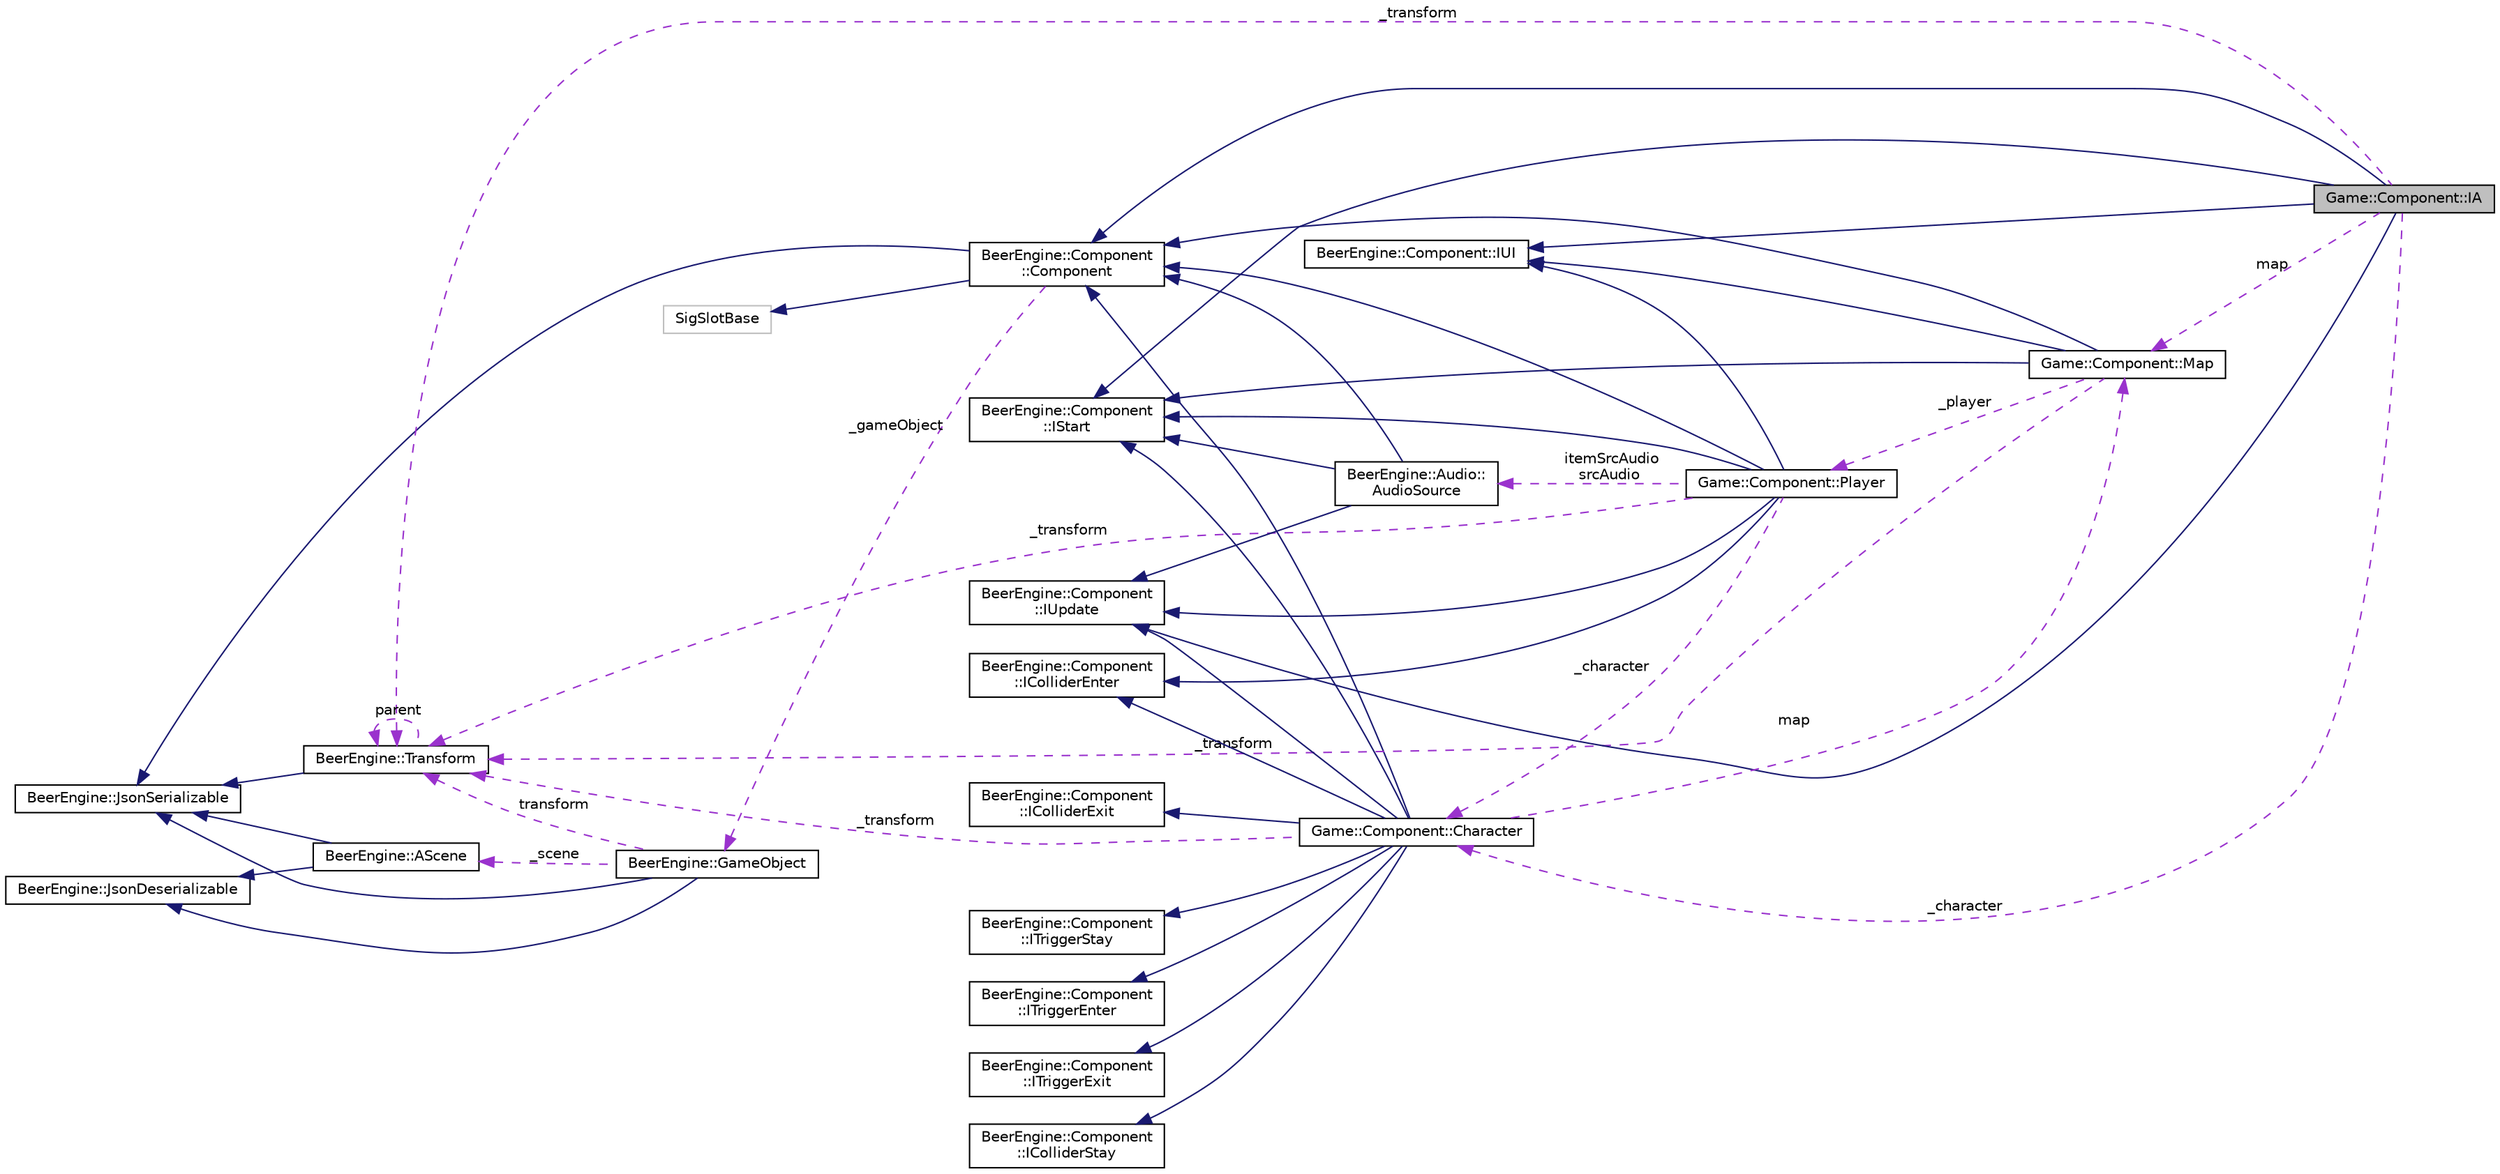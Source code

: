 digraph "Game::Component::IA"
{
  edge [fontname="Helvetica",fontsize="10",labelfontname="Helvetica",labelfontsize="10"];
  node [fontname="Helvetica",fontsize="10",shape=record];
  rankdir="LR";
  Node7 [label="Game::Component::IA",height=0.2,width=0.4,color="black", fillcolor="grey75", style="filled", fontcolor="black"];
  Node8 -> Node7 [dir="back",color="midnightblue",fontsize="10",style="solid"];
  Node8 [label="BeerEngine::Component\l::Component",height=0.2,width=0.4,color="black", fillcolor="white", style="filled",URL="$class_beer_engine_1_1_component_1_1_component.html"];
  Node9 -> Node8 [dir="back",color="midnightblue",fontsize="10",style="solid"];
  Node9 [label="BeerEngine::JsonSerializable",height=0.2,width=0.4,color="black", fillcolor="white", style="filled",URL="$class_beer_engine_1_1_json_serializable.html"];
  Node10 -> Node8 [dir="back",color="midnightblue",fontsize="10",style="solid"];
  Node10 [label="SigSlotBase",height=0.2,width=0.4,color="grey75", fillcolor="white", style="filled"];
  Node11 -> Node8 [dir="back",color="darkorchid3",fontsize="10",style="dashed",label=" _gameObject" ];
  Node11 [label="BeerEngine::GameObject",height=0.2,width=0.4,color="black", fillcolor="white", style="filled",URL="$class_beer_engine_1_1_game_object.html"];
  Node9 -> Node11 [dir="back",color="midnightblue",fontsize="10",style="solid"];
  Node12 -> Node11 [dir="back",color="midnightblue",fontsize="10",style="solid"];
  Node12 [label="BeerEngine::JsonDeserializable",height=0.2,width=0.4,color="black", fillcolor="white", style="filled",URL="$class_beer_engine_1_1_json_deserializable.html"];
  Node13 -> Node11 [dir="back",color="darkorchid3",fontsize="10",style="dashed",label=" transform" ];
  Node13 [label="BeerEngine::Transform",height=0.2,width=0.4,color="black", fillcolor="white", style="filled",URL="$class_beer_engine_1_1_transform.html",tooltip="classe representant la transformation d&#39;un object, position, rotation... "];
  Node9 -> Node13 [dir="back",color="midnightblue",fontsize="10",style="solid"];
  Node13 -> Node13 [dir="back",color="darkorchid3",fontsize="10",style="dashed",label=" parent" ];
  Node14 -> Node11 [dir="back",color="darkorchid3",fontsize="10",style="dashed",label=" _scene" ];
  Node14 [label="BeerEngine::AScene",height=0.2,width=0.4,color="black", fillcolor="white", style="filled",URL="$class_beer_engine_1_1_a_scene.html"];
  Node9 -> Node14 [dir="back",color="midnightblue",fontsize="10",style="solid"];
  Node12 -> Node14 [dir="back",color="midnightblue",fontsize="10",style="solid"];
  Node15 -> Node7 [dir="back",color="midnightblue",fontsize="10",style="solid"];
  Node15 [label="BeerEngine::Component\l::IStart",height=0.2,width=0.4,color="black", fillcolor="white", style="filled",URL="$class_beer_engine_1_1_component_1_1_i_start.html"];
  Node16 -> Node7 [dir="back",color="midnightblue",fontsize="10",style="solid"];
  Node16 [label="BeerEngine::Component\l::IUpdate",height=0.2,width=0.4,color="black", fillcolor="white", style="filled",URL="$class_beer_engine_1_1_component_1_1_i_update.html"];
  Node17 -> Node7 [dir="back",color="midnightblue",fontsize="10",style="solid"];
  Node17 [label="BeerEngine::Component::IUI",height=0.2,width=0.4,color="black", fillcolor="white", style="filled",URL="$class_beer_engine_1_1_component_1_1_i_u_i.html"];
  Node18 -> Node7 [dir="back",color="darkorchid3",fontsize="10",style="dashed",label=" _character" ];
  Node18 [label="Game::Component::Character",height=0.2,width=0.4,color="black", fillcolor="white", style="filled",URL="$class_game_1_1_component_1_1_character.html"];
  Node8 -> Node18 [dir="back",color="midnightblue",fontsize="10",style="solid"];
  Node15 -> Node18 [dir="back",color="midnightblue",fontsize="10",style="solid"];
  Node16 -> Node18 [dir="back",color="midnightblue",fontsize="10",style="solid"];
  Node19 -> Node18 [dir="back",color="midnightblue",fontsize="10",style="solid"];
  Node19 [label="BeerEngine::Component\l::ITriggerStay",height=0.2,width=0.4,color="black", fillcolor="white", style="filled",URL="$class_beer_engine_1_1_component_1_1_i_trigger_stay.html"];
  Node20 -> Node18 [dir="back",color="midnightblue",fontsize="10",style="solid"];
  Node20 [label="BeerEngine::Component\l::ITriggerEnter",height=0.2,width=0.4,color="black", fillcolor="white", style="filled",URL="$class_beer_engine_1_1_component_1_1_i_trigger_enter.html"];
  Node21 -> Node18 [dir="back",color="midnightblue",fontsize="10",style="solid"];
  Node21 [label="BeerEngine::Component\l::ITriggerExit",height=0.2,width=0.4,color="black", fillcolor="white", style="filled",URL="$class_beer_engine_1_1_component_1_1_i_trigger_exit.html"];
  Node22 -> Node18 [dir="back",color="midnightblue",fontsize="10",style="solid"];
  Node22 [label="BeerEngine::Component\l::IColliderStay",height=0.2,width=0.4,color="black", fillcolor="white", style="filled",URL="$class_beer_engine_1_1_component_1_1_i_collider_stay.html"];
  Node23 -> Node18 [dir="back",color="midnightblue",fontsize="10",style="solid"];
  Node23 [label="BeerEngine::Component\l::IColliderEnter",height=0.2,width=0.4,color="black", fillcolor="white", style="filled",URL="$class_beer_engine_1_1_component_1_1_i_collider_enter.html"];
  Node24 -> Node18 [dir="back",color="midnightblue",fontsize="10",style="solid"];
  Node24 [label="BeerEngine::Component\l::IColliderExit",height=0.2,width=0.4,color="black", fillcolor="white", style="filled",URL="$class_beer_engine_1_1_component_1_1_i_collider_exit.html"];
  Node13 -> Node18 [dir="back",color="darkorchid3",fontsize="10",style="dashed",label=" _transform" ];
  Node25 -> Node18 [dir="back",color="darkorchid3",fontsize="10",style="dashed",label=" map" ];
  Node25 [label="Game::Component::Map",height=0.2,width=0.4,color="black", fillcolor="white", style="filled",URL="$class_game_1_1_component_1_1_map.html"];
  Node8 -> Node25 [dir="back",color="midnightblue",fontsize="10",style="solid"];
  Node15 -> Node25 [dir="back",color="midnightblue",fontsize="10",style="solid"];
  Node17 -> Node25 [dir="back",color="midnightblue",fontsize="10",style="solid"];
  Node13 -> Node25 [dir="back",color="darkorchid3",fontsize="10",style="dashed",label=" _transform" ];
  Node26 -> Node25 [dir="back",color="darkorchid3",fontsize="10",style="dashed",label=" _player" ];
  Node26 [label="Game::Component::Player",height=0.2,width=0.4,color="black", fillcolor="white", style="filled",URL="$class_game_1_1_component_1_1_player.html"];
  Node8 -> Node26 [dir="back",color="midnightblue",fontsize="10",style="solid"];
  Node15 -> Node26 [dir="back",color="midnightblue",fontsize="10",style="solid"];
  Node16 -> Node26 [dir="back",color="midnightblue",fontsize="10",style="solid"];
  Node17 -> Node26 [dir="back",color="midnightblue",fontsize="10",style="solid"];
  Node23 -> Node26 [dir="back",color="midnightblue",fontsize="10",style="solid"];
  Node18 -> Node26 [dir="back",color="darkorchid3",fontsize="10",style="dashed",label=" _character" ];
  Node13 -> Node26 [dir="back",color="darkorchid3",fontsize="10",style="dashed",label=" _transform" ];
  Node27 -> Node26 [dir="back",color="darkorchid3",fontsize="10",style="dashed",label=" itemSrcAudio\nsrcAudio" ];
  Node27 [label="BeerEngine::Audio::\lAudioSource",height=0.2,width=0.4,color="black", fillcolor="white", style="filled",URL="$class_beer_engine_1_1_audio_1_1_audio_source.html"];
  Node8 -> Node27 [dir="back",color="midnightblue",fontsize="10",style="solid"];
  Node15 -> Node27 [dir="back",color="midnightblue",fontsize="10",style="solid"];
  Node16 -> Node27 [dir="back",color="midnightblue",fontsize="10",style="solid"];
  Node13 -> Node7 [dir="back",color="darkorchid3",fontsize="10",style="dashed",label=" _transform" ];
  Node25 -> Node7 [dir="back",color="darkorchid3",fontsize="10",style="dashed",label=" map" ];
}
